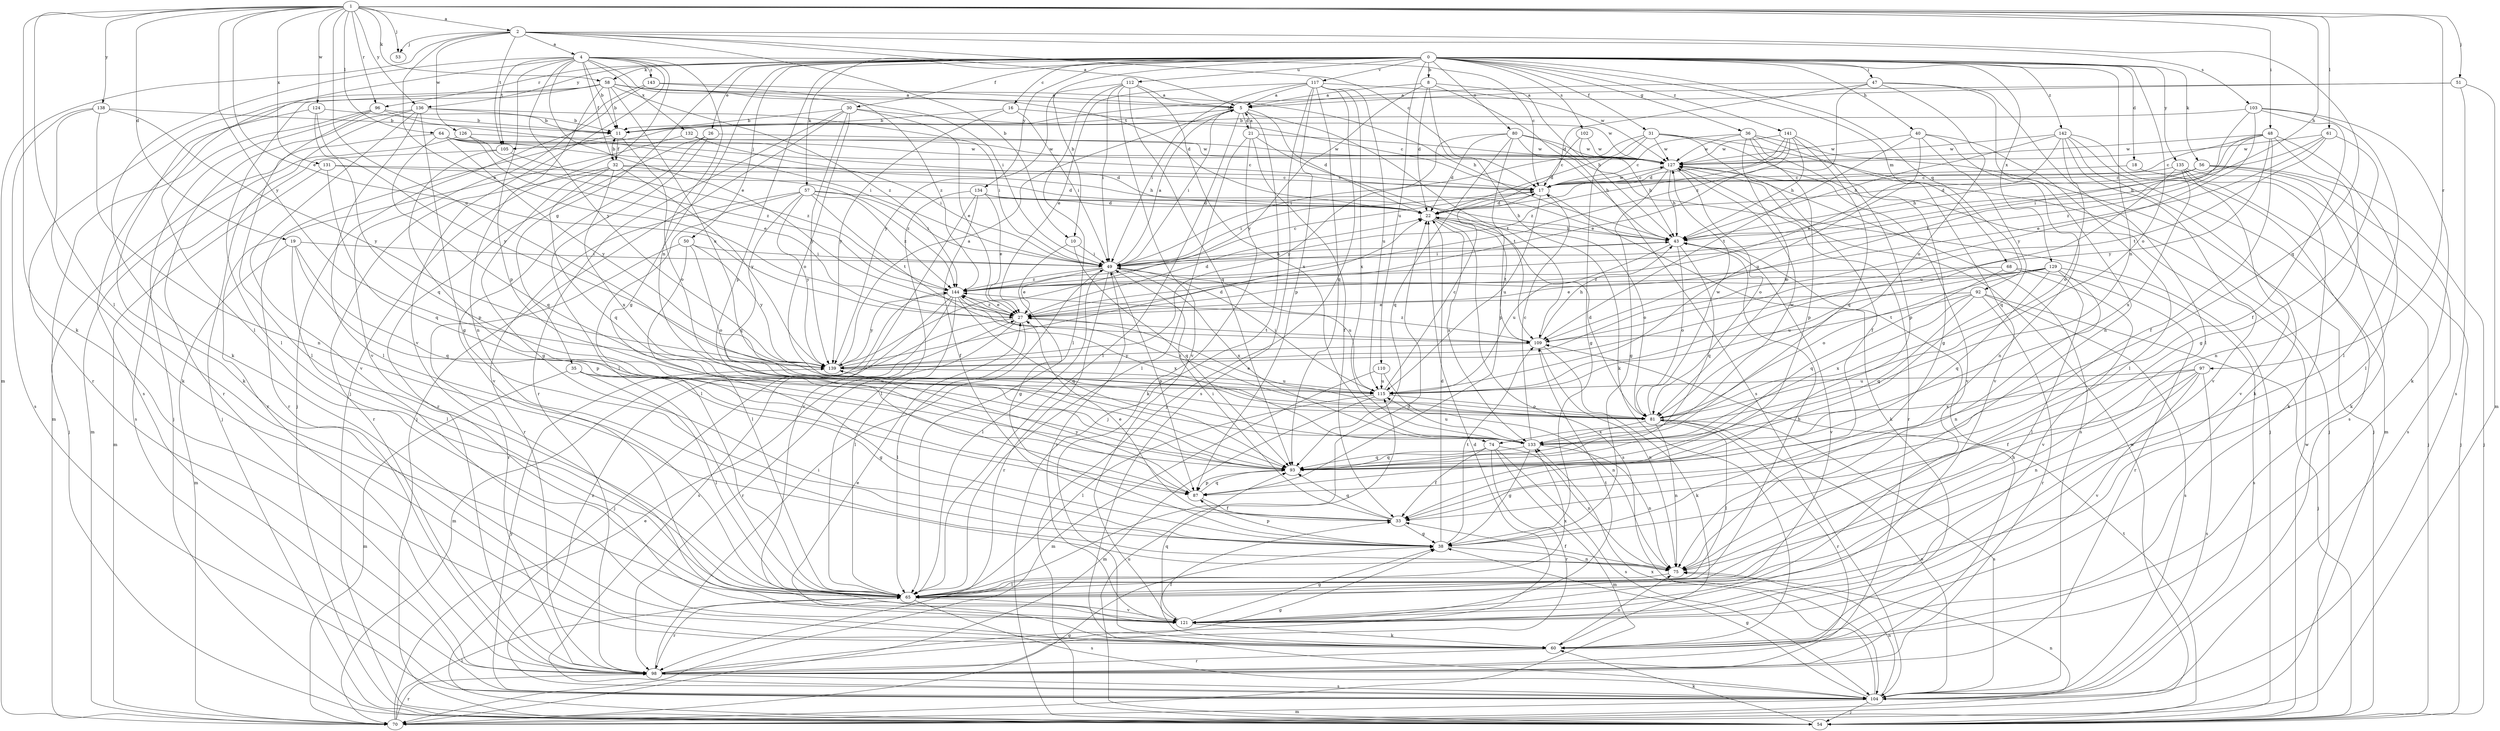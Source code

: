 strict digraph  {
0;
1;
2;
4;
5;
8;
10;
11;
16;
17;
18;
19;
21;
22;
26;
27;
30;
31;
32;
33;
35;
36;
38;
40;
43;
47;
48;
49;
50;
51;
53;
54;
56;
57;
58;
60;
61;
64;
65;
68;
70;
74;
75;
80;
81;
87;
92;
93;
96;
97;
98;
102;
103;
104;
105;
109;
110;
112;
115;
117;
121;
124;
126;
127;
129;
131;
132;
133;
134;
135;
136;
138;
139;
141;
142;
143;
144;
0 -> 8  [label=b];
0 -> 10  [label=b];
0 -> 16  [label=c];
0 -> 18  [label=d];
0 -> 26  [label=e];
0 -> 30  [label=f];
0 -> 31  [label=f];
0 -> 35  [label=g];
0 -> 36  [label=g];
0 -> 38  [label=g];
0 -> 40  [label=h];
0 -> 47  [label=i];
0 -> 50  [label=j];
0 -> 56  [label=k];
0 -> 57  [label=k];
0 -> 58  [label=k];
0 -> 68  [label=m];
0 -> 74  [label=n];
0 -> 80  [label=o];
0 -> 81  [label=o];
0 -> 87  [label=p];
0 -> 92  [label=q];
0 -> 96  [label=r];
0 -> 102  [label=s];
0 -> 110  [label=u];
0 -> 112  [label=u];
0 -> 117  [label=v];
0 -> 129  [label=x];
0 -> 134  [label=y];
0 -> 135  [label=y];
0 -> 136  [label=y];
0 -> 141  [label=z];
0 -> 142  [label=z];
1 -> 2  [label=a];
1 -> 19  [label=d];
1 -> 27  [label=e];
1 -> 43  [label=h];
1 -> 48  [label=i];
1 -> 51  [label=j];
1 -> 53  [label=j];
1 -> 58  [label=k];
1 -> 60  [label=k];
1 -> 61  [label=l];
1 -> 64  [label=l];
1 -> 65  [label=l];
1 -> 96  [label=r];
1 -> 97  [label=r];
1 -> 115  [label=u];
1 -> 124  [label=w];
1 -> 131  [label=x];
1 -> 136  [label=y];
1 -> 138  [label=y];
1 -> 139  [label=y];
2 -> 4  [label=a];
2 -> 5  [label=a];
2 -> 10  [label=b];
2 -> 17  [label=c];
2 -> 27  [label=e];
2 -> 53  [label=j];
2 -> 70  [label=m];
2 -> 93  [label=q];
2 -> 103  [label=s];
2 -> 105  [label=t];
2 -> 126  [label=w];
4 -> 11  [label=b];
4 -> 17  [label=c];
4 -> 27  [label=e];
4 -> 32  [label=f];
4 -> 49  [label=i];
4 -> 54  [label=j];
4 -> 60  [label=k];
4 -> 65  [label=l];
4 -> 74  [label=n];
4 -> 87  [label=p];
4 -> 105  [label=t];
4 -> 121  [label=v];
4 -> 132  [label=x];
4 -> 139  [label=y];
4 -> 143  [label=z];
5 -> 21  [label=d];
5 -> 22  [label=d];
5 -> 49  [label=i];
5 -> 54  [label=j];
5 -> 65  [label=l];
5 -> 105  [label=t];
5 -> 109  [label=t];
8 -> 5  [label=a];
8 -> 22  [label=d];
8 -> 43  [label=h];
8 -> 60  [label=k];
8 -> 104  [label=s];
8 -> 139  [label=y];
10 -> 38  [label=g];
10 -> 49  [label=i];
10 -> 93  [label=q];
11 -> 32  [label=f];
11 -> 81  [label=o];
11 -> 98  [label=r];
16 -> 11  [label=b];
16 -> 49  [label=i];
16 -> 127  [label=w];
16 -> 139  [label=y];
17 -> 22  [label=d];
17 -> 49  [label=i];
17 -> 60  [label=k];
17 -> 115  [label=u];
17 -> 127  [label=w];
18 -> 17  [label=c];
18 -> 54  [label=j];
19 -> 49  [label=i];
19 -> 65  [label=l];
19 -> 70  [label=m];
19 -> 87  [label=p];
19 -> 93  [label=q];
21 -> 5  [label=a];
21 -> 33  [label=f];
21 -> 60  [label=k];
21 -> 65  [label=l];
21 -> 109  [label=t];
21 -> 127  [label=w];
22 -> 43  [label=h];
22 -> 81  [label=o];
22 -> 104  [label=s];
22 -> 109  [label=t];
22 -> 133  [label=x];
26 -> 65  [label=l];
26 -> 98  [label=r];
26 -> 121  [label=v];
26 -> 127  [label=w];
27 -> 22  [label=d];
27 -> 65  [label=l];
27 -> 70  [label=m];
27 -> 98  [label=r];
27 -> 109  [label=t];
27 -> 144  [label=z];
30 -> 11  [label=b];
30 -> 17  [label=c];
30 -> 27  [label=e];
30 -> 54  [label=j];
30 -> 81  [label=o];
30 -> 98  [label=r];
30 -> 139  [label=y];
31 -> 22  [label=d];
31 -> 33  [label=f];
31 -> 38  [label=g];
31 -> 49  [label=i];
31 -> 54  [label=j];
31 -> 121  [label=v];
31 -> 127  [label=w];
32 -> 11  [label=b];
32 -> 17  [label=c];
32 -> 38  [label=g];
32 -> 93  [label=q];
32 -> 98  [label=r];
32 -> 133  [label=x];
32 -> 139  [label=y];
32 -> 144  [label=z];
33 -> 27  [label=e];
33 -> 38  [label=g];
33 -> 49  [label=i];
33 -> 93  [label=q];
35 -> 38  [label=g];
35 -> 65  [label=l];
35 -> 70  [label=m];
35 -> 115  [label=u];
36 -> 17  [label=c];
36 -> 38  [label=g];
36 -> 54  [label=j];
36 -> 81  [label=o];
36 -> 87  [label=p];
36 -> 121  [label=v];
36 -> 127  [label=w];
38 -> 22  [label=d];
38 -> 75  [label=n];
38 -> 87  [label=p];
38 -> 109  [label=t];
40 -> 65  [label=l];
40 -> 75  [label=n];
40 -> 93  [label=q];
40 -> 109  [label=t];
40 -> 115  [label=u];
40 -> 127  [label=w];
43 -> 49  [label=i];
43 -> 81  [label=o];
43 -> 93  [label=q];
43 -> 115  [label=u];
43 -> 121  [label=v];
47 -> 5  [label=a];
47 -> 22  [label=d];
47 -> 65  [label=l];
47 -> 75  [label=n];
47 -> 81  [label=o];
47 -> 144  [label=z];
48 -> 17  [label=c];
48 -> 33  [label=f];
48 -> 49  [label=i];
48 -> 65  [label=l];
48 -> 75  [label=n];
48 -> 127  [label=w];
48 -> 139  [label=y];
48 -> 144  [label=z];
49 -> 5  [label=a];
49 -> 17  [label=c];
49 -> 27  [label=e];
49 -> 43  [label=h];
49 -> 65  [label=l];
49 -> 87  [label=p];
49 -> 98  [label=r];
49 -> 115  [label=u];
49 -> 133  [label=x];
49 -> 144  [label=z];
50 -> 49  [label=i];
50 -> 65  [label=l];
50 -> 81  [label=o];
50 -> 98  [label=r];
50 -> 139  [label=y];
51 -> 5  [label=a];
51 -> 11  [label=b];
51 -> 70  [label=m];
51 -> 104  [label=s];
54 -> 60  [label=k];
54 -> 109  [label=t];
54 -> 115  [label=u];
54 -> 127  [label=w];
56 -> 17  [label=c];
56 -> 22  [label=d];
56 -> 43  [label=h];
56 -> 54  [label=j];
56 -> 60  [label=k];
56 -> 104  [label=s];
57 -> 22  [label=d];
57 -> 49  [label=i];
57 -> 65  [label=l];
57 -> 93  [label=q];
57 -> 98  [label=r];
57 -> 109  [label=t];
57 -> 139  [label=y];
57 -> 144  [label=z];
58 -> 5  [label=a];
58 -> 11  [label=b];
58 -> 22  [label=d];
58 -> 43  [label=h];
58 -> 65  [label=l];
58 -> 75  [label=n];
58 -> 98  [label=r];
58 -> 104  [label=s];
58 -> 115  [label=u];
58 -> 144  [label=z];
60 -> 27  [label=e];
60 -> 33  [label=f];
60 -> 75  [label=n];
60 -> 98  [label=r];
61 -> 27  [label=e];
61 -> 38  [label=g];
61 -> 43  [label=h];
61 -> 109  [label=t];
61 -> 127  [label=w];
64 -> 17  [label=c];
64 -> 22  [label=d];
64 -> 43  [label=h];
64 -> 54  [label=j];
64 -> 93  [label=q];
64 -> 127  [label=w];
64 -> 139  [label=y];
65 -> 22  [label=d];
65 -> 43  [label=h];
65 -> 98  [label=r];
65 -> 104  [label=s];
65 -> 121  [label=v];
65 -> 133  [label=x];
68 -> 93  [label=q];
68 -> 98  [label=r];
68 -> 121  [label=v];
68 -> 144  [label=z];
70 -> 27  [label=e];
70 -> 38  [label=g];
70 -> 65  [label=l];
70 -> 75  [label=n];
70 -> 98  [label=r];
70 -> 127  [label=w];
74 -> 33  [label=f];
74 -> 70  [label=m];
74 -> 75  [label=n];
74 -> 93  [label=q];
74 -> 98  [label=r];
74 -> 104  [label=s];
75 -> 33  [label=f];
75 -> 65  [label=l];
80 -> 22  [label=d];
80 -> 43  [label=h];
80 -> 54  [label=j];
80 -> 87  [label=p];
80 -> 93  [label=q];
80 -> 127  [label=w];
80 -> 139  [label=y];
81 -> 22  [label=d];
81 -> 27  [label=e];
81 -> 65  [label=l];
81 -> 75  [label=n];
81 -> 98  [label=r];
81 -> 104  [label=s];
81 -> 127  [label=w];
81 -> 133  [label=x];
81 -> 144  [label=z];
87 -> 33  [label=f];
87 -> 93  [label=q];
87 -> 139  [label=y];
92 -> 27  [label=e];
92 -> 54  [label=j];
92 -> 93  [label=q];
92 -> 98  [label=r];
92 -> 104  [label=s];
92 -> 109  [label=t];
92 -> 133  [label=x];
93 -> 87  [label=p];
96 -> 11  [label=b];
96 -> 49  [label=i];
96 -> 54  [label=j];
96 -> 65  [label=l];
96 -> 70  [label=m];
97 -> 33  [label=f];
97 -> 75  [label=n];
97 -> 104  [label=s];
97 -> 115  [label=u];
97 -> 121  [label=v];
97 -> 133  [label=x];
98 -> 22  [label=d];
98 -> 38  [label=g];
98 -> 43  [label=h];
98 -> 49  [label=i];
98 -> 104  [label=s];
102 -> 17  [label=c];
102 -> 43  [label=h];
102 -> 127  [label=w];
103 -> 11  [label=b];
103 -> 33  [label=f];
103 -> 60  [label=k];
103 -> 65  [label=l];
103 -> 109  [label=t];
103 -> 139  [label=y];
104 -> 38  [label=g];
104 -> 54  [label=j];
104 -> 70  [label=m];
104 -> 75  [label=n];
104 -> 81  [label=o];
104 -> 133  [label=x];
104 -> 139  [label=y];
104 -> 144  [label=z];
105 -> 87  [label=p];
105 -> 104  [label=s];
105 -> 144  [label=z];
109 -> 43  [label=h];
109 -> 60  [label=k];
109 -> 75  [label=n];
109 -> 139  [label=y];
109 -> 144  [label=z];
110 -> 70  [label=m];
110 -> 75  [label=n];
110 -> 115  [label=u];
112 -> 5  [label=a];
112 -> 49  [label=i];
112 -> 65  [label=l];
112 -> 93  [label=q];
112 -> 121  [label=v];
112 -> 133  [label=x];
112 -> 139  [label=y];
115 -> 17  [label=c];
115 -> 49  [label=i];
115 -> 65  [label=l];
115 -> 70  [label=m];
115 -> 81  [label=o];
117 -> 5  [label=a];
117 -> 27  [label=e];
117 -> 49  [label=i];
117 -> 54  [label=j];
117 -> 87  [label=p];
117 -> 93  [label=q];
117 -> 104  [label=s];
117 -> 115  [label=u];
117 -> 127  [label=w];
117 -> 133  [label=x];
121 -> 38  [label=g];
121 -> 49  [label=i];
121 -> 60  [label=k];
121 -> 93  [label=q];
121 -> 109  [label=t];
124 -> 11  [label=b];
124 -> 60  [label=k];
124 -> 93  [label=q];
124 -> 139  [label=y];
126 -> 27  [label=e];
126 -> 70  [label=m];
126 -> 127  [label=w];
126 -> 144  [label=z];
127 -> 17  [label=c];
127 -> 38  [label=g];
127 -> 43  [label=h];
127 -> 81  [label=o];
127 -> 98  [label=r];
127 -> 104  [label=s];
129 -> 27  [label=e];
129 -> 65  [label=l];
129 -> 75  [label=n];
129 -> 81  [label=o];
129 -> 93  [label=q];
129 -> 104  [label=s];
129 -> 115  [label=u];
129 -> 144  [label=z];
131 -> 17  [label=c];
131 -> 22  [label=d];
131 -> 70  [label=m];
131 -> 93  [label=q];
132 -> 49  [label=i];
132 -> 98  [label=r];
132 -> 127  [label=w];
133 -> 17  [label=c];
133 -> 38  [label=g];
133 -> 75  [label=n];
133 -> 93  [label=q];
133 -> 115  [label=u];
133 -> 127  [label=w];
134 -> 22  [label=d];
134 -> 27  [label=e];
134 -> 33  [label=f];
134 -> 43  [label=h];
134 -> 65  [label=l];
134 -> 121  [label=v];
135 -> 17  [label=c];
135 -> 54  [label=j];
135 -> 60  [label=k];
135 -> 115  [label=u];
135 -> 121  [label=v];
135 -> 133  [label=x];
136 -> 11  [label=b];
136 -> 38  [label=g];
136 -> 49  [label=i];
136 -> 54  [label=j];
136 -> 65  [label=l];
136 -> 98  [label=r];
136 -> 121  [label=v];
138 -> 11  [label=b];
138 -> 60  [label=k];
138 -> 75  [label=n];
138 -> 104  [label=s];
138 -> 139  [label=y];
139 -> 5  [label=a];
139 -> 22  [label=d];
139 -> 115  [label=u];
141 -> 22  [label=d];
141 -> 27  [label=e];
141 -> 43  [label=h];
141 -> 87  [label=p];
141 -> 93  [label=q];
141 -> 127  [label=w];
141 -> 144  [label=z];
142 -> 27  [label=e];
142 -> 43  [label=h];
142 -> 60  [label=k];
142 -> 70  [label=m];
142 -> 81  [label=o];
142 -> 104  [label=s];
142 -> 121  [label=v];
142 -> 127  [label=w];
143 -> 5  [label=a];
143 -> 54  [label=j];
143 -> 121  [label=v];
143 -> 144  [label=z];
144 -> 27  [label=e];
144 -> 54  [label=j];
144 -> 65  [label=l];
144 -> 93  [label=q];
144 -> 104  [label=s];
144 -> 133  [label=x];
144 -> 139  [label=y];
}
